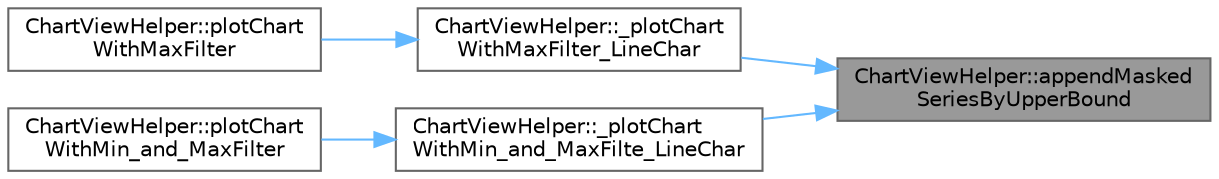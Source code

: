 digraph "ChartViewHelper::appendMaskedSeriesByUpperBound"
{
 // LATEX_PDF_SIZE
  bgcolor="transparent";
  edge [fontname=Helvetica,fontsize=10,labelfontname=Helvetica,labelfontsize=10];
  node [fontname=Helvetica,fontsize=10,shape=box,height=0.2,width=0.4];
  rankdir="RL";
  Node1 [id="Node000001",label="ChartViewHelper::appendMasked\lSeriesByUpperBound",height=0.2,width=0.4,color="gray40", fillcolor="grey60", style="filled", fontcolor="black",tooltip="ساخت سری‌های کران بالا و کران پایین برای حساب کردن مساحت فیلترشده"];
  Node1 -> Node2 [id="edge1_Node000001_Node000002",dir="back",color="steelblue1",style="solid",tooltip=" "];
  Node2 [id="Node000002",label="ChartViewHelper::_plotChart\lWithMaxFilter_LineChar",height=0.2,width=0.4,color="grey40", fillcolor="white", style="filled",URL="$class_chart_view_helper.html#afe8dc70dc392995d62b491a32835cb9e",tooltip="فیلتر بالا گذر برای حالت پیوسته"];
  Node2 -> Node3 [id="edge2_Node000002_Node000003",dir="back",color="steelblue1",style="solid",tooltip=" "];
  Node3 [id="Node000003",label="ChartViewHelper::plotChart\lWithMaxFilter",height=0.2,width=0.4,color="grey40", fillcolor="white", style="filled",URL="$class_chart_view_helper.html#a7de649321e8d724b27a635423ea017b6",tooltip="فیلتربالا گذر برای داه‌ها"];
  Node1 -> Node4 [id="edge3_Node000001_Node000004",dir="back",color="steelblue1",style="solid",tooltip=" "];
  Node4 [id="Node000004",label="ChartViewHelper::_plotChart\lWithMin_and_MaxFilte_LineChar",height=0.2,width=0.4,color="grey40", fillcolor="white", style="filled",URL="$class_chart_view_helper.html#a15fb9c1de16ba306ee4319aa1d69bfaf",tooltip="فیلتر بالا گذر و پایین گذر برای حالت پیوسته"];
  Node4 -> Node5 [id="edge4_Node000004_Node000005",dir="back",color="steelblue1",style="solid",tooltip=" "];
  Node5 [id="Node000005",label="ChartViewHelper::plotChart\lWithMin_and_MaxFilter",height=0.2,width=0.4,color="grey40", fillcolor="white", style="filled",URL="$class_chart_view_helper.html#abddc2d2e850ec4bf222a1fe9717ce112",tooltip="هم‌زمان فیلتر پایین‌گذر و بالاگذر"];
}
